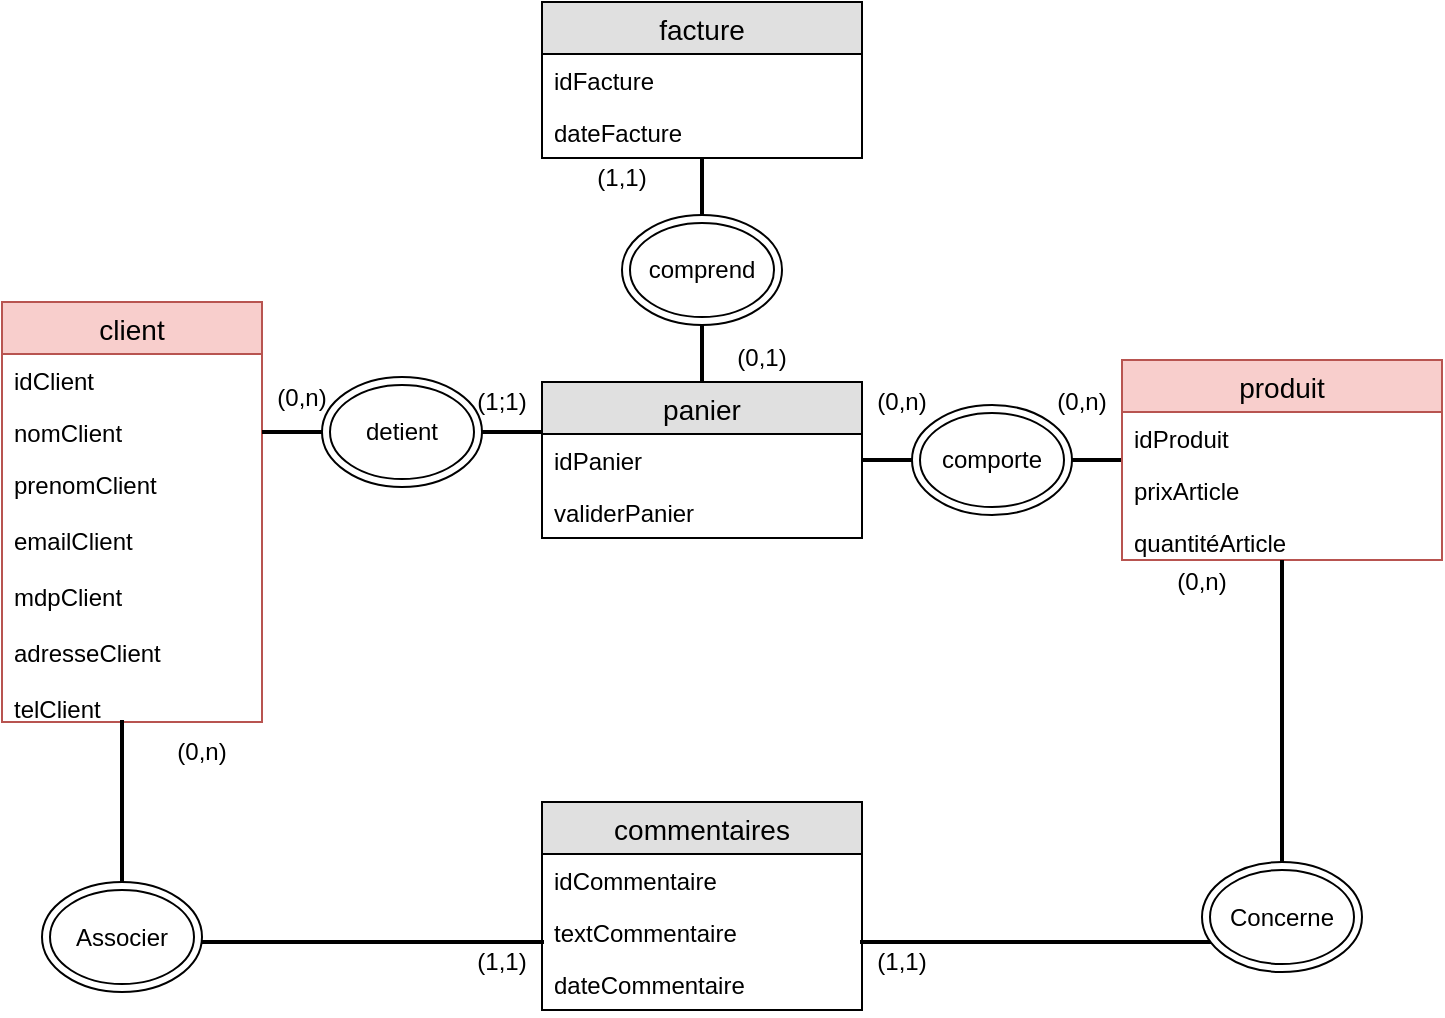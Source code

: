 <mxfile version="12.9.5" type="github">
  <diagram id="ZrQ6kxfMAsjldOgsr2jE" name="Page-1">
    <mxGraphModel dx="1038" dy="580" grid="1" gridSize="10" guides="1" tooltips="1" connect="1" arrows="1" fold="1" page="1" pageScale="1" pageWidth="827" pageHeight="1169" math="0" shadow="0">
      <root>
        <mxCell id="0" />
        <mxCell id="1" parent="0" />
        <mxCell id="BDxRoM9541RLf6_tz3ki-2" value="client" style="swimlane;fontStyle=0;childLayout=stackLayout;horizontal=1;startSize=26;fillColor=#f8cecc;horizontalStack=0;resizeParent=1;resizeParentMax=0;resizeLast=0;collapsible=1;marginBottom=0;swimlaneFillColor=#ffffff;align=center;fontSize=14;strokeColor=#b85450;" vertex="1" parent="1">
          <mxGeometry x="40" y="360" width="130" height="210" as="geometry" />
        </mxCell>
        <mxCell id="BDxRoM9541RLf6_tz3ki-3" value="idClient" style="text;strokeColor=none;fillColor=none;spacingLeft=4;spacingRight=4;overflow=hidden;rotatable=0;points=[[0,0.5],[1,0.5]];portConstraint=eastwest;fontSize=12;" vertex="1" parent="BDxRoM9541RLf6_tz3ki-2">
          <mxGeometry y="26" width="130" height="26" as="geometry" />
        </mxCell>
        <mxCell id="BDxRoM9541RLf6_tz3ki-4" value="nomClient" style="text;strokeColor=none;fillColor=none;spacingLeft=4;spacingRight=4;overflow=hidden;rotatable=0;points=[[0,0.5],[1,0.5]];portConstraint=eastwest;fontSize=12;" vertex="1" parent="BDxRoM9541RLf6_tz3ki-2">
          <mxGeometry y="52" width="130" height="26" as="geometry" />
        </mxCell>
        <mxCell id="BDxRoM9541RLf6_tz3ki-5" value="prenomClient&#xa;&#xa;emailClient&#xa;&#xa;mdpClient&#xa;&#xa;adresseClient&#xa;&#xa;telClient" style="text;strokeColor=none;fillColor=none;spacingLeft=4;spacingRight=4;overflow=hidden;rotatable=0;points=[[0,0.5],[1,0.5]];portConstraint=eastwest;fontSize=12;" vertex="1" parent="BDxRoM9541RLf6_tz3ki-2">
          <mxGeometry y="78" width="130" height="132" as="geometry" />
        </mxCell>
        <mxCell id="BDxRoM9541RLf6_tz3ki-7" value="panier" style="swimlane;fontStyle=0;childLayout=stackLayout;horizontal=1;startSize=26;fillColor=#e0e0e0;horizontalStack=0;resizeParent=1;resizeParentMax=0;resizeLast=0;collapsible=1;marginBottom=0;swimlaneFillColor=#ffffff;align=center;fontSize=14;" vertex="1" parent="1">
          <mxGeometry x="310" y="400" width="160" height="78" as="geometry" />
        </mxCell>
        <mxCell id="BDxRoM9541RLf6_tz3ki-8" value="idPanier" style="text;strokeColor=none;fillColor=none;spacingLeft=4;spacingRight=4;overflow=hidden;rotatable=0;points=[[0,0.5],[1,0.5]];portConstraint=eastwest;fontSize=12;" vertex="1" parent="BDxRoM9541RLf6_tz3ki-7">
          <mxGeometry y="26" width="160" height="26" as="geometry" />
        </mxCell>
        <mxCell id="BDxRoM9541RLf6_tz3ki-9" value="validerPanier" style="text;strokeColor=none;fillColor=none;spacingLeft=4;spacingRight=4;overflow=hidden;rotatable=0;points=[[0,0.5],[1,0.5]];portConstraint=eastwest;fontSize=12;" vertex="1" parent="BDxRoM9541RLf6_tz3ki-7">
          <mxGeometry y="52" width="160" height="26" as="geometry" />
        </mxCell>
        <mxCell id="BDxRoM9541RLf6_tz3ki-11" value="" style="line;strokeWidth=2;html=1;" vertex="1" parent="1">
          <mxGeometry x="170" y="420" width="140" height="10" as="geometry" />
        </mxCell>
        <mxCell id="BDxRoM9541RLf6_tz3ki-12" value="detient" style="ellipse;shape=doubleEllipse;whiteSpace=wrap;html=1;" vertex="1" parent="1">
          <mxGeometry x="200" y="397.5" width="80" height="55" as="geometry" />
        </mxCell>
        <mxCell id="BDxRoM9541RLf6_tz3ki-13" value="(0,n)" style="text;html=1;strokeColor=none;fillColor=none;align=center;verticalAlign=middle;whiteSpace=wrap;rounded=0;" vertex="1" parent="1">
          <mxGeometry x="170" y="397.5" width="40" height="20" as="geometry" />
        </mxCell>
        <mxCell id="BDxRoM9541RLf6_tz3ki-14" value="(1;1)" style="text;html=1;strokeColor=none;fillColor=none;align=center;verticalAlign=middle;whiteSpace=wrap;rounded=0;" vertex="1" parent="1">
          <mxGeometry x="270" y="400" width="40" height="20" as="geometry" />
        </mxCell>
        <mxCell id="BDxRoM9541RLf6_tz3ki-15" value="facture" style="swimlane;fontStyle=0;childLayout=stackLayout;horizontal=1;startSize=26;fillColor=#e0e0e0;horizontalStack=0;resizeParent=1;resizeParentMax=0;resizeLast=0;collapsible=1;marginBottom=0;swimlaneFillColor=#ffffff;align=center;fontSize=14;" vertex="1" parent="1">
          <mxGeometry x="310" y="210" width="160" height="78" as="geometry" />
        </mxCell>
        <mxCell id="BDxRoM9541RLf6_tz3ki-16" value="idFacture" style="text;strokeColor=none;fillColor=none;spacingLeft=4;spacingRight=4;overflow=hidden;rotatable=0;points=[[0,0.5],[1,0.5]];portConstraint=eastwest;fontSize=12;" vertex="1" parent="BDxRoM9541RLf6_tz3ki-15">
          <mxGeometry y="26" width="160" height="26" as="geometry" />
        </mxCell>
        <mxCell id="BDxRoM9541RLf6_tz3ki-17" value="dateFacture" style="text;strokeColor=none;fillColor=none;spacingLeft=4;spacingRight=4;overflow=hidden;rotatable=0;points=[[0,0.5],[1,0.5]];portConstraint=eastwest;fontSize=12;" vertex="1" parent="BDxRoM9541RLf6_tz3ki-15">
          <mxGeometry y="52" width="160" height="26" as="geometry" />
        </mxCell>
        <mxCell id="BDxRoM9541RLf6_tz3ki-19" value="" style="line;strokeWidth=2;direction=south;html=1;" vertex="1" parent="1">
          <mxGeometry x="385" y="288" width="10" height="112" as="geometry" />
        </mxCell>
        <mxCell id="BDxRoM9541RLf6_tz3ki-20" value="comprend" style="ellipse;shape=doubleEllipse;whiteSpace=wrap;html=1;" vertex="1" parent="1">
          <mxGeometry x="350" y="316.5" width="80" height="55" as="geometry" />
        </mxCell>
        <mxCell id="BDxRoM9541RLf6_tz3ki-21" value="(1,1)" style="text;html=1;strokeColor=none;fillColor=none;align=center;verticalAlign=middle;whiteSpace=wrap;rounded=0;" vertex="1" parent="1">
          <mxGeometry x="330" y="288" width="40" height="20" as="geometry" />
        </mxCell>
        <mxCell id="BDxRoM9541RLf6_tz3ki-22" value="(0,1)" style="text;html=1;strokeColor=none;fillColor=none;align=center;verticalAlign=middle;whiteSpace=wrap;rounded=0;" vertex="1" parent="1">
          <mxGeometry x="400" y="377.5" width="40" height="20" as="geometry" />
        </mxCell>
        <mxCell id="BDxRoM9541RLf6_tz3ki-31" value="" style="line;strokeWidth=2;html=1;" vertex="1" parent="1">
          <mxGeometry x="470" y="434" width="130" height="10" as="geometry" />
        </mxCell>
        <mxCell id="BDxRoM9541RLf6_tz3ki-32" value="comporte" style="ellipse;shape=doubleEllipse;whiteSpace=wrap;html=1;" vertex="1" parent="1">
          <mxGeometry x="495" y="411.5" width="80" height="55" as="geometry" />
        </mxCell>
        <mxCell id="BDxRoM9541RLf6_tz3ki-23" value="produit" style="swimlane;fontStyle=0;childLayout=stackLayout;horizontal=1;startSize=26;fillColor=#f8cecc;horizontalStack=0;resizeParent=1;resizeParentMax=0;resizeLast=0;collapsible=1;marginBottom=0;swimlaneFillColor=#ffffff;align=center;fontSize=14;strokeColor=#b85450;" vertex="1" parent="1">
          <mxGeometry x="600" y="389" width="160" height="100" as="geometry" />
        </mxCell>
        <mxCell id="BDxRoM9541RLf6_tz3ki-24" value="idProduit" style="text;strokeColor=none;fillColor=none;spacingLeft=4;spacingRight=4;overflow=hidden;rotatable=0;points=[[0,0.5],[1,0.5]];portConstraint=eastwest;fontSize=12;" vertex="1" parent="BDxRoM9541RLf6_tz3ki-23">
          <mxGeometry y="26" width="160" height="26" as="geometry" />
        </mxCell>
        <mxCell id="BDxRoM9541RLf6_tz3ki-25" value="prixArticle" style="text;strokeColor=none;fillColor=none;spacingLeft=4;spacingRight=4;overflow=hidden;rotatable=0;points=[[0,0.5],[1,0.5]];portConstraint=eastwest;fontSize=12;" vertex="1" parent="BDxRoM9541RLf6_tz3ki-23">
          <mxGeometry y="52" width="160" height="26" as="geometry" />
        </mxCell>
        <mxCell id="BDxRoM9541RLf6_tz3ki-26" value="quantitéArticle&#xa;&#xa;" style="text;strokeColor=none;fillColor=none;spacingLeft=4;spacingRight=4;overflow=hidden;rotatable=0;points=[[0,0.5],[1,0.5]];portConstraint=eastwest;fontSize=12;" vertex="1" parent="BDxRoM9541RLf6_tz3ki-23">
          <mxGeometry y="78" width="160" height="22" as="geometry" />
        </mxCell>
        <mxCell id="BDxRoM9541RLf6_tz3ki-35" value="(0,n)&lt;span style=&quot;color: rgba(0 , 0 , 0 , 0) ; font-family: monospace ; font-size: 0px ; white-space: nowrap&quot;&gt;3CmxGraphModel%3E%3Croot%3E%3CmxCell%20id%3D%220%22%2F%3E%3CmxCell%20id%3D%221%22%20parent%3D%220%22%2F%3E%3CmxCell%20id%3D%222%22%20value%3D%22comprend%22%20style%3D%22ellipse%3Bshape%3DdoubleEllipse%3BwhiteSpace%3Dwrap%3Bhtml%3D1%3B%22%20vertex%3D%221%22%20parent%3D%221%22%3E%3CmxGeometry%20x%3D%22350%22%20y%3D%22316.5%22%20width%3D%2280%22%20height%3D%2255%22%20as%3D%22geometry%22%2F%3E%3C%2FmxCell%3E%3C%2Froot%3E%3C%2FmxGraphModel%3E)&lt;/span&gt;" style="text;html=1;strokeColor=none;fillColor=none;align=center;verticalAlign=middle;whiteSpace=wrap;rounded=0;" vertex="1" parent="1">
          <mxGeometry x="470" y="400" width="40" height="20" as="geometry" />
        </mxCell>
        <mxCell id="BDxRoM9541RLf6_tz3ki-36" value="(0,n)&lt;span style=&quot;color: rgba(0 , 0 , 0 , 0) ; font-family: monospace ; font-size: 0px ; white-space: nowrap&quot;&gt;3CmxGraphModel%3E%3Croot%3E%3CmxCell%20id%3D%220%22%2F%3E%3CmxCell%20id%3D%221%22%20parent%3D%220%22%2F%3E%3CmxCell%20id%3D%222%22%20value%3D%22comprend%22%20style%3D%22ellipse%3Bshape%3DdoubleEllipse%3BwhiteSpace%3Dwrap%3Bhtml%3D1%3B%22%20vertex%3D%221%22%20parent%3D%221%22%3E%3CmxGeometry%20x%3D%22350%22%20y%3D%22316.5%22%20width%3D%2280%22%20height%3D%2255%22%20as%3D%22geometry%22%2F%3E%3C%2FmxCell%3E%3C%2Froot%3E%3C%2FmxGraphModel%3E)&lt;/span&gt;" style="text;html=1;strokeColor=none;fillColor=none;align=center;verticalAlign=middle;whiteSpace=wrap;rounded=0;" vertex="1" parent="1">
          <mxGeometry x="560" y="400" width="40" height="20" as="geometry" />
        </mxCell>
        <mxCell id="BDxRoM9541RLf6_tz3ki-37" value="commentaires" style="swimlane;fontStyle=0;childLayout=stackLayout;horizontal=1;startSize=26;fillColor=#e0e0e0;horizontalStack=0;resizeParent=1;resizeParentMax=0;resizeLast=0;collapsible=1;marginBottom=0;swimlaneFillColor=#ffffff;align=center;fontSize=14;" vertex="1" parent="1">
          <mxGeometry x="310" y="610" width="160" height="104" as="geometry" />
        </mxCell>
        <mxCell id="BDxRoM9541RLf6_tz3ki-38" value="idCommentaire" style="text;strokeColor=none;fillColor=none;spacingLeft=4;spacingRight=4;overflow=hidden;rotatable=0;points=[[0,0.5],[1,0.5]];portConstraint=eastwest;fontSize=12;" vertex="1" parent="BDxRoM9541RLf6_tz3ki-37">
          <mxGeometry y="26" width="160" height="26" as="geometry" />
        </mxCell>
        <mxCell id="BDxRoM9541RLf6_tz3ki-39" value="textCommentaire" style="text;strokeColor=none;fillColor=none;spacingLeft=4;spacingRight=4;overflow=hidden;rotatable=0;points=[[0,0.5],[1,0.5]];portConstraint=eastwest;fontSize=12;" vertex="1" parent="BDxRoM9541RLf6_tz3ki-37">
          <mxGeometry y="52" width="160" height="26" as="geometry" />
        </mxCell>
        <mxCell id="BDxRoM9541RLf6_tz3ki-40" value="dateCommentaire" style="text;strokeColor=none;fillColor=none;spacingLeft=4;spacingRight=4;overflow=hidden;rotatable=0;points=[[0,0.5],[1,0.5]];portConstraint=eastwest;fontSize=12;" vertex="1" parent="BDxRoM9541RLf6_tz3ki-37">
          <mxGeometry y="78" width="160" height="26" as="geometry" />
        </mxCell>
        <mxCell id="BDxRoM9541RLf6_tz3ki-41" value="" style="shape=partialRectangle;whiteSpace=wrap;html=1;top=0;left=0;fillColor=none;strokeWidth=2;direction=south;" vertex="1" parent="1">
          <mxGeometry x="100" y="570" width="210" height="110" as="geometry" />
        </mxCell>
        <mxCell id="BDxRoM9541RLf6_tz3ki-43" value="" style="shape=partialRectangle;whiteSpace=wrap;html=1;top=0;left=0;fillColor=none;strokeWidth=2;direction=east;" vertex="1" parent="1">
          <mxGeometry x="470" y="490" width="210" height="190" as="geometry" />
        </mxCell>
        <mxCell id="BDxRoM9541RLf6_tz3ki-44" value="Concerne" style="ellipse;shape=doubleEllipse;whiteSpace=wrap;html=1;" vertex="1" parent="1">
          <mxGeometry x="640" y="640" width="80" height="55" as="geometry" />
        </mxCell>
        <mxCell id="BDxRoM9541RLf6_tz3ki-45" value="(0,n)" style="text;html=1;strokeColor=none;fillColor=none;align=center;verticalAlign=middle;whiteSpace=wrap;rounded=0;" vertex="1" parent="1">
          <mxGeometry x="620" y="490" width="40" height="20" as="geometry" />
        </mxCell>
        <mxCell id="BDxRoM9541RLf6_tz3ki-46" value="(1,1)" style="text;html=1;strokeColor=none;fillColor=none;align=center;verticalAlign=middle;whiteSpace=wrap;rounded=0;" vertex="1" parent="1">
          <mxGeometry x="470" y="680" width="40" height="20" as="geometry" />
        </mxCell>
        <mxCell id="BDxRoM9541RLf6_tz3ki-49" value="(1,1)" style="text;html=1;strokeColor=none;fillColor=none;align=center;verticalAlign=middle;whiteSpace=wrap;rounded=0;" vertex="1" parent="1">
          <mxGeometry x="270" y="680" width="40" height="20" as="geometry" />
        </mxCell>
        <mxCell id="BDxRoM9541RLf6_tz3ki-50" value="(0,n)" style="text;html=1;strokeColor=none;fillColor=none;align=center;verticalAlign=middle;whiteSpace=wrap;rounded=0;" vertex="1" parent="1">
          <mxGeometry x="120" y="575" width="40" height="20" as="geometry" />
        </mxCell>
        <mxCell id="BDxRoM9541RLf6_tz3ki-51" value="Associer" style="ellipse;shape=doubleEllipse;whiteSpace=wrap;html=1;" vertex="1" parent="1">
          <mxGeometry x="60" y="650" width="80" height="55" as="geometry" />
        </mxCell>
      </root>
    </mxGraphModel>
  </diagram>
</mxfile>
